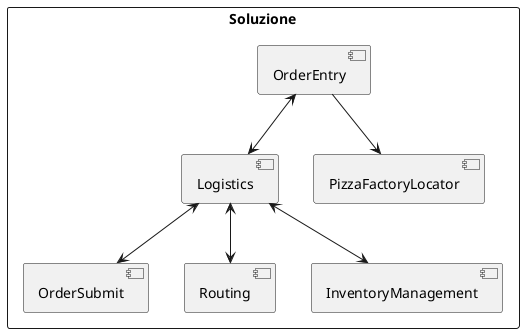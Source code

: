 @startuml soluzione-diagramma

rectangle "Soluzione" as Soluzione {
  component OrderEntry
  component Logistics
  component PizzaFactoryLocator
  component OrderSubmit
  component Routing
  component InventoryManagement

  OrderEntry <--> Logistics
  OrderEntry --> PizzaFactoryLocator
  Logistics <--> OrderSubmit
  Logistics <--> Routing
  Logistics <--> InventoryManagement
}

@enduml